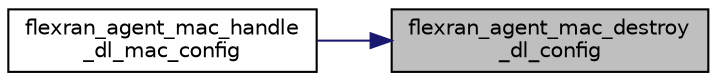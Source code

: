 digraph "flexran_agent_mac_destroy_dl_config"
{
 // LATEX_PDF_SIZE
  edge [fontname="Helvetica",fontsize="10",labelfontname="Helvetica",labelfontsize="10"];
  node [fontname="Helvetica",fontsize="10",shape=record];
  rankdir="RL";
  Node1 [label="flexran_agent_mac_destroy\l_dl_config",height=0.2,width=0.4,color="black", fillcolor="grey75", style="filled", fontcolor="black",tooltip=" "];
  Node1 -> Node2 [dir="back",color="midnightblue",fontsize="10",style="solid",fontname="Helvetica"];
  Node2 [label="flexran_agent_mac_handle\l_dl_mac_config",height=0.2,width=0.4,color="black", fillcolor="white", style="filled",URL="$flexran__agent__mac_8h.html#a1507bf6c07489a11af19db72c6e09cb9",tooltip=" "];
}
